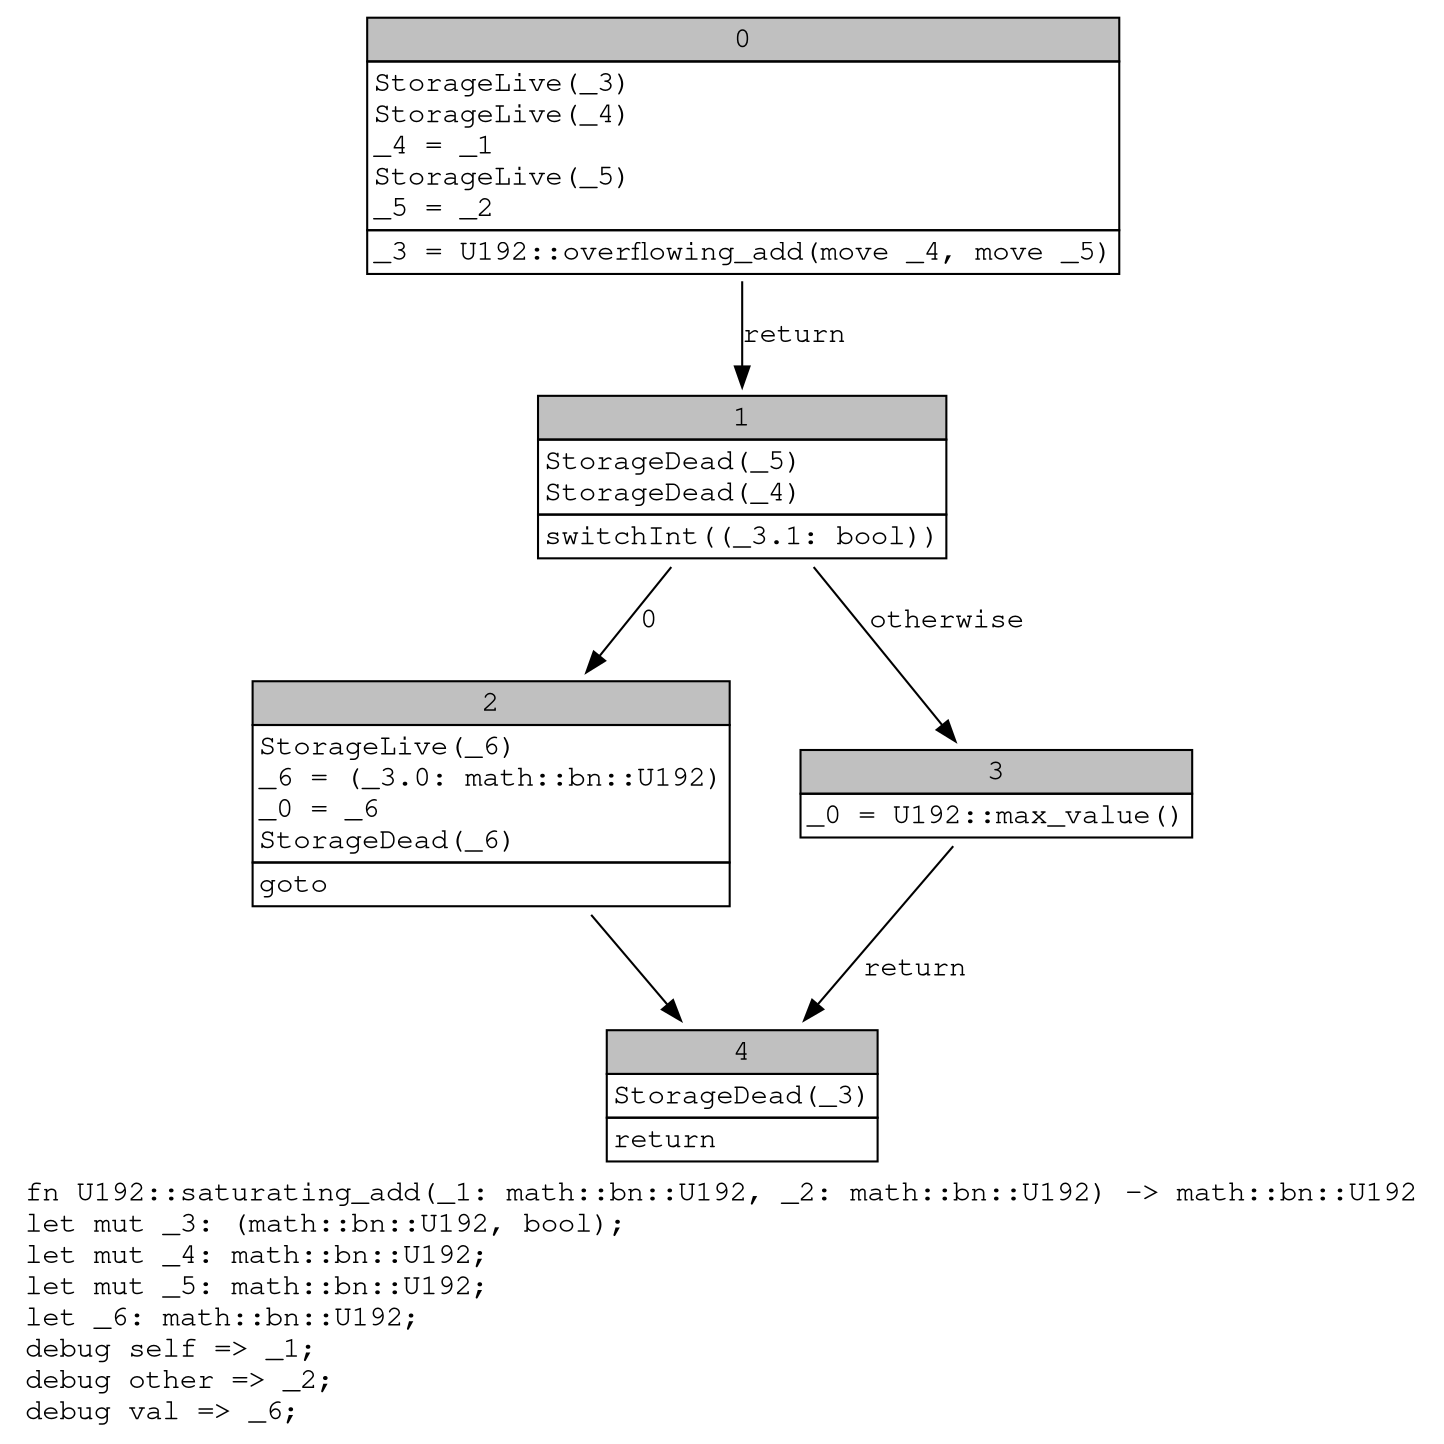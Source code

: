 digraph Mir_0_14519 {
    graph [fontname="Courier, monospace"];
    node [fontname="Courier, monospace"];
    edge [fontname="Courier, monospace"];
    label=<fn U192::saturating_add(_1: math::bn::U192, _2: math::bn::U192) -&gt; math::bn::U192<br align="left"/>let mut _3: (math::bn::U192, bool);<br align="left"/>let mut _4: math::bn::U192;<br align="left"/>let mut _5: math::bn::U192;<br align="left"/>let _6: math::bn::U192;<br align="left"/>debug self =&gt; _1;<br align="left"/>debug other =&gt; _2;<br align="left"/>debug val =&gt; _6;<br align="left"/>>;
    bb0__0_14519 [shape="none", label=<<table border="0" cellborder="1" cellspacing="0"><tr><td bgcolor="gray" align="center" colspan="1">0</td></tr><tr><td align="left" balign="left">StorageLive(_3)<br/>StorageLive(_4)<br/>_4 = _1<br/>StorageLive(_5)<br/>_5 = _2<br/></td></tr><tr><td align="left">_3 = U192::overflowing_add(move _4, move _5)</td></tr></table>>];
    bb1__0_14519 [shape="none", label=<<table border="0" cellborder="1" cellspacing="0"><tr><td bgcolor="gray" align="center" colspan="1">1</td></tr><tr><td align="left" balign="left">StorageDead(_5)<br/>StorageDead(_4)<br/></td></tr><tr><td align="left">switchInt((_3.1: bool))</td></tr></table>>];
    bb2__0_14519 [shape="none", label=<<table border="0" cellborder="1" cellspacing="0"><tr><td bgcolor="gray" align="center" colspan="1">2</td></tr><tr><td align="left" balign="left">StorageLive(_6)<br/>_6 = (_3.0: math::bn::U192)<br/>_0 = _6<br/>StorageDead(_6)<br/></td></tr><tr><td align="left">goto</td></tr></table>>];
    bb3__0_14519 [shape="none", label=<<table border="0" cellborder="1" cellspacing="0"><tr><td bgcolor="gray" align="center" colspan="1">3</td></tr><tr><td align="left">_0 = U192::max_value()</td></tr></table>>];
    bb4__0_14519 [shape="none", label=<<table border="0" cellborder="1" cellspacing="0"><tr><td bgcolor="gray" align="center" colspan="1">4</td></tr><tr><td align="left" balign="left">StorageDead(_3)<br/></td></tr><tr><td align="left">return</td></tr></table>>];
    bb0__0_14519 -> bb1__0_14519 [label="return"];
    bb1__0_14519 -> bb2__0_14519 [label="0"];
    bb1__0_14519 -> bb3__0_14519 [label="otherwise"];
    bb2__0_14519 -> bb4__0_14519 [label=""];
    bb3__0_14519 -> bb4__0_14519 [label="return"];
}
